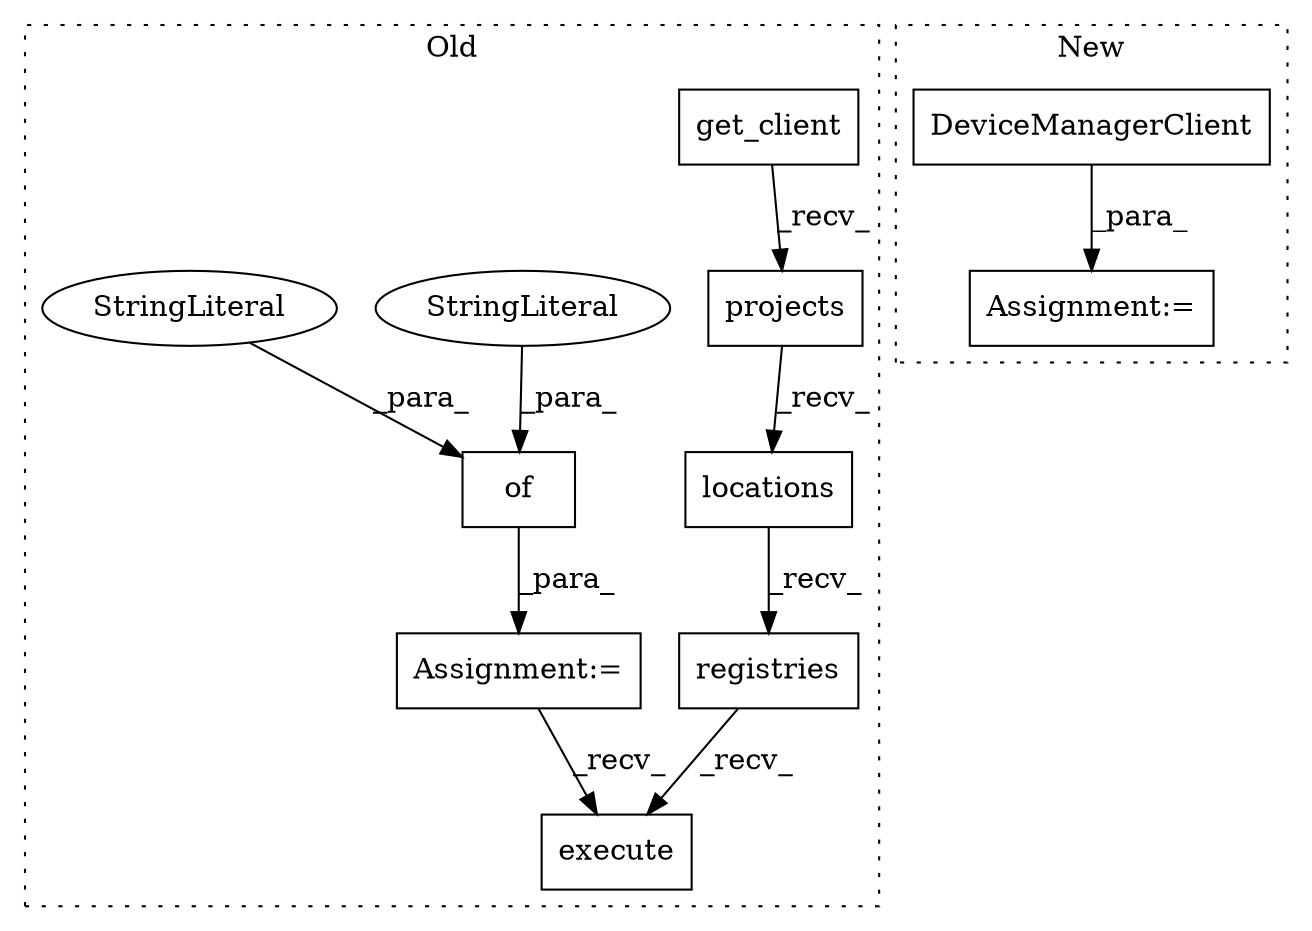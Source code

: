 digraph G {
subgraph cluster0 {
1 [label="of" a="32" s="19076,19122" l="3,1" shape="box"];
3 [label="execute" a="32" s="19228" l="9" shape="box"];
4 [label="projects" a="32" s="19140" l="10" shape="box"];
5 [label="get_client" a="32" s="18917,18948" l="11,1" shape="box"];
6 [label="registries" a="32" s="19163" l="12" shape="box"];
7 [label="locations" a="32" s="19151" l="11" shape="box"];
8 [label="StringLiteral" a="45" s="19100" l="11" shape="ellipse"];
9 [label="Assignment:=" a="7" s="19071" l="1" shape="box"];
10 [label="StringLiteral" a="45" s="19079" l="10" shape="ellipse"];
label = "Old";
style="dotted";
}
subgraph cluster1 {
2 [label="DeviceManagerClient" a="32" s="18004" l="21" shape="box"];
11 [label="Assignment:=" a="7" s="18104" l="1" shape="box"];
label = "New";
style="dotted";
}
1 -> 9 [label="_para_"];
2 -> 11 [label="_para_"];
4 -> 7 [label="_recv_"];
5 -> 4 [label="_recv_"];
6 -> 3 [label="_recv_"];
7 -> 6 [label="_recv_"];
8 -> 1 [label="_para_"];
9 -> 3 [label="_recv_"];
10 -> 1 [label="_para_"];
}